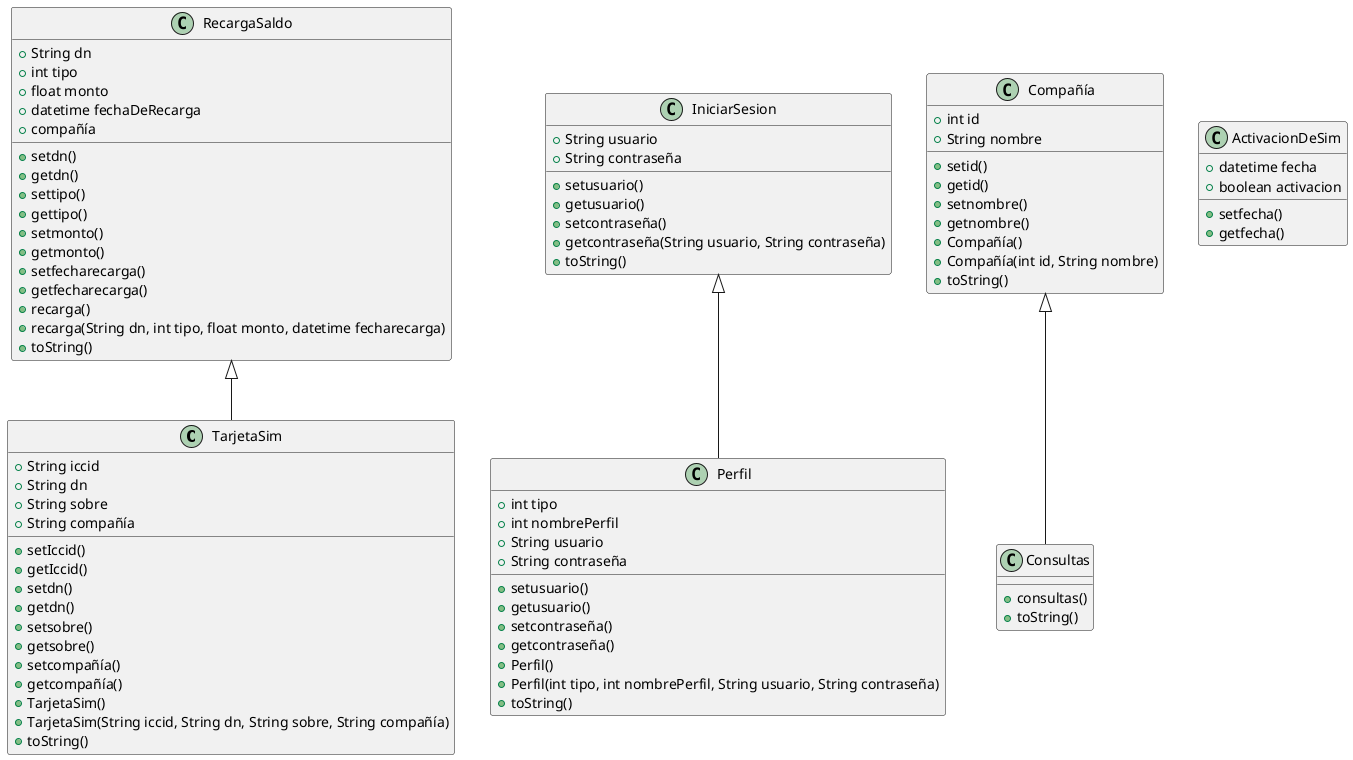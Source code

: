@startuml


 class TarjetaSim{
 +String iccid
 +String dn
 +String sobre
 +String compañía
 +setIccid()
 +getIccid()
 +setdn()
 +getdn()
 +setsobre()
 +getsobre()
 +setcompañía()
 +getcompañía()
 +TarjetaSim()
 +TarjetaSim(String iccid, String dn, String sobre, String compañía)
 +toString()
 }

class IniciarSesion{
+String usuario
+String contraseña
+setusuario()
+getusuario()
+setcontraseña()
+getcontraseña(String usuario, String contraseña)
+toString()
}

IniciarSesion <|-- Perfil
class Perfil{
+int tipo
+int nombrePerfil
+String usuario
+String contraseña
+setusuario()
+getusuario()
+setcontraseña()
+getcontraseña()
+Perfil()
+Perfil(int tipo, int nombrePerfil, String usuario, String contraseña)
+toString()
}

Compañía <|-- Consultas

class ActivacionDeSim{
+datetime fecha
+boolean activacion
+setfecha()
+getfecha()

}


RecargaSaldo <|-- TarjetaSim

 class RecargaSaldo{
 +String dn
 +int tipo
 +float monto
 +datetime fechaDeRecarga
 +compañía
 +setdn()
 +getdn()
 +settipo()
 +gettipo()
 +setmonto()
 +getmonto()
 +setfecharecarga()
 +getfecharecarga()
 +recarga()
 +recarga(String dn, int tipo, float monto, datetime fecharecarga)
 +toString()
 }

 class Compañía{
 +int id
 +String nombre
 +setid()
 +getid()
 +setnombre()
 +getnombre()
 +Compañía()
 +Compañía(int id, String nombre)
 +toString()
 }

 class Consultas{
 +consultas()
 +toString()
 }

@enduml